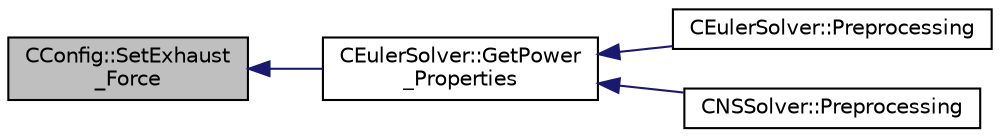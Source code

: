digraph "CConfig::SetExhaust_Force"
{
  edge [fontname="Helvetica",fontsize="10",labelfontname="Helvetica",labelfontsize="10"];
  node [fontname="Helvetica",fontsize="10",shape=record];
  rankdir="LR";
  Node14508 [label="CConfig::SetExhaust\l_Force",height=0.2,width=0.4,color="black", fillcolor="grey75", style="filled", fontcolor="black"];
  Node14508 -> Node14509 [dir="back",color="midnightblue",fontsize="10",style="solid",fontname="Helvetica"];
  Node14509 [label="CEulerSolver::GetPower\l_Properties",height=0.2,width=0.4,color="black", fillcolor="white", style="filled",URL="$class_c_euler_solver.html#ad8b538a82e5a7a7e3903ec29954b1d07",tooltip="Compute the Fan face Mach number. "];
  Node14509 -> Node14510 [dir="back",color="midnightblue",fontsize="10",style="solid",fontname="Helvetica"];
  Node14510 [label="CEulerSolver::Preprocessing",height=0.2,width=0.4,color="black", fillcolor="white", style="filled",URL="$class_c_euler_solver.html#a8b89e1bfce33284c2d8f5f00f82f3f3f",tooltip="Compute primitive variables and their gradients. "];
  Node14509 -> Node14511 [dir="back",color="midnightblue",fontsize="10",style="solid",fontname="Helvetica"];
  Node14511 [label="CNSSolver::Preprocessing",height=0.2,width=0.4,color="black", fillcolor="white", style="filled",URL="$class_c_n_s_solver.html#a028c83d18cf8520dff2f9628d8a04e4b",tooltip="Restart residual and compute gradients. "];
}
